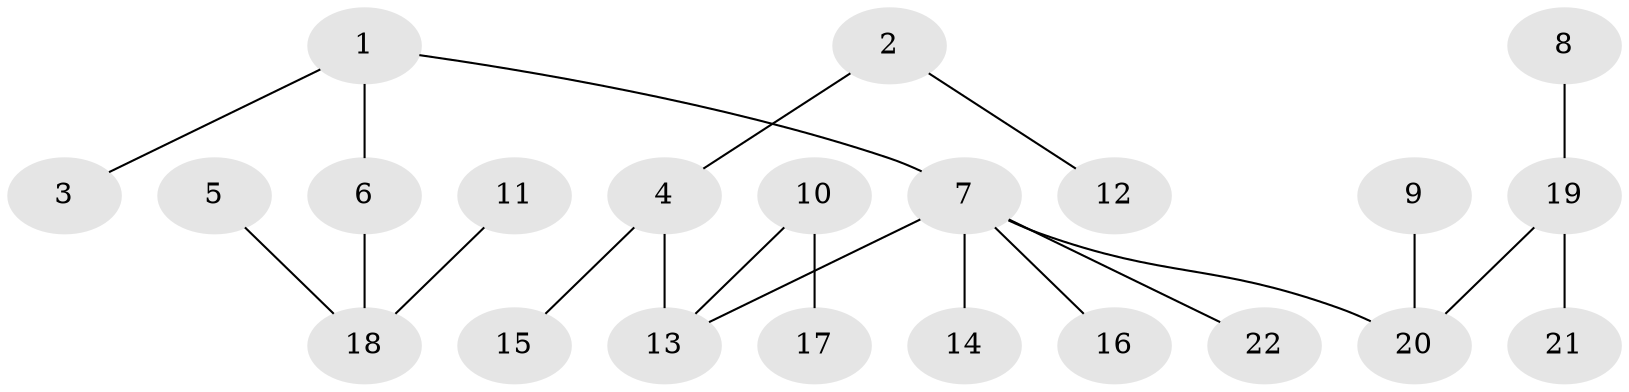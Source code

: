 // original degree distribution, {3: 0.14084507042253522, 6: 0.014084507042253521, 4: 0.056338028169014086, 2: 0.29577464788732394, 8: 0.014084507042253521, 1: 0.4647887323943662, 5: 0.014084507042253521}
// Generated by graph-tools (version 1.1) at 2025/37/03/04/25 23:37:21]
// undirected, 22 vertices, 21 edges
graph export_dot {
  node [color=gray90,style=filled];
  1;
  2;
  3;
  4;
  5;
  6;
  7;
  8;
  9;
  10;
  11;
  12;
  13;
  14;
  15;
  16;
  17;
  18;
  19;
  20;
  21;
  22;
  1 -- 3 [weight=1.0];
  1 -- 6 [weight=1.0];
  1 -- 7 [weight=1.0];
  2 -- 4 [weight=1.0];
  2 -- 12 [weight=1.0];
  4 -- 13 [weight=1.0];
  4 -- 15 [weight=1.0];
  5 -- 18 [weight=1.0];
  6 -- 18 [weight=1.0];
  7 -- 13 [weight=1.0];
  7 -- 14 [weight=1.0];
  7 -- 16 [weight=1.0];
  7 -- 20 [weight=1.0];
  7 -- 22 [weight=1.0];
  8 -- 19 [weight=1.0];
  9 -- 20 [weight=1.0];
  10 -- 13 [weight=1.0];
  10 -- 17 [weight=1.0];
  11 -- 18 [weight=1.0];
  19 -- 20 [weight=1.0];
  19 -- 21 [weight=1.0];
}
